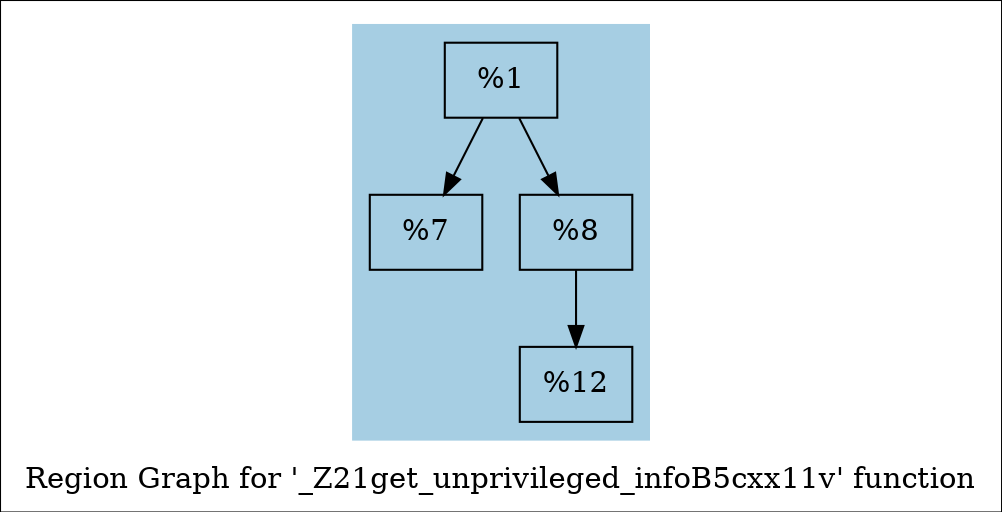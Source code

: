 digraph "Region Graph for '_Z21get_unprivileged_infoB5cxx11v' function" {
	label="Region Graph for '_Z21get_unprivileged_infoB5cxx11v' function";

	Node0x17ea3d0 [shape=record,label="{%1}"];
	Node0x17ea3d0 -> Node0x17e85a0;
	Node0x17ea3d0 -> Node0x180d730;
	Node0x17e85a0 [shape=record,label="{%7}"];
	Node0x180d730 [shape=record,label="{%8}"];
	Node0x180d730 -> Node0x180ebf0;
	Node0x180ebf0 [shape=record,label="{%12}"];
	colorscheme = "paired12"
        subgraph cluster_0x17e7630 {
          label = "";
          style = filled;
          color = 1
          Node0x17ea3d0;
          Node0x17e85a0;
          Node0x180d730;
          Node0x180ebf0;
        }
}
